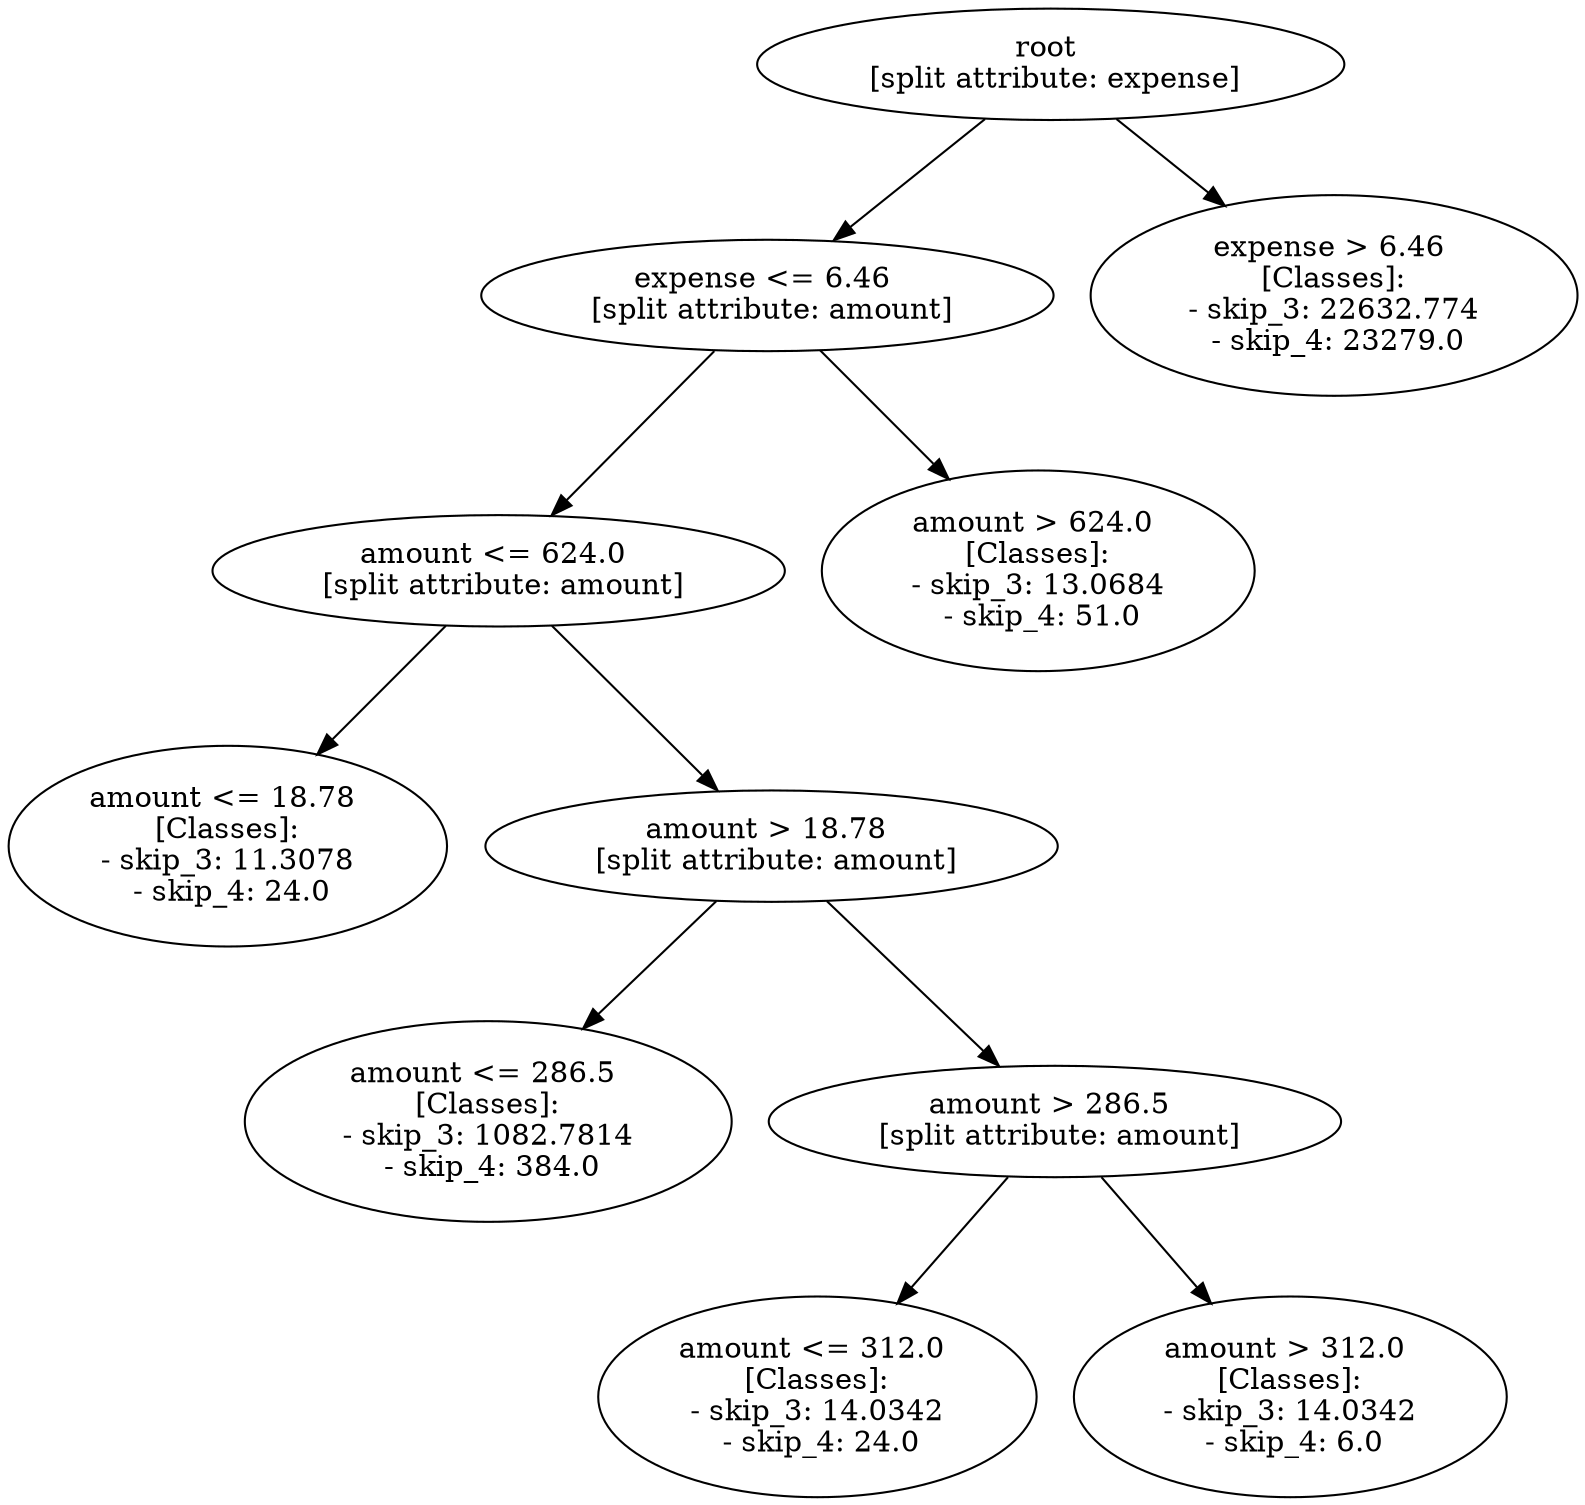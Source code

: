 // Road_Traffic_Fine_Management_Process-p_3-1
digraph "Road_Traffic_Fine_Management_Process-p_3-1" {
	"0a3d8e9b-2a14-48ca-b9c8-09dab4a4b15d" [label="root 
 [split attribute: expense]"]
	"dd15c913-e955-49e6-962c-61a434c1d348" [label="expense <= 6.46 
 [split attribute: amount]"]
	"0a3d8e9b-2a14-48ca-b9c8-09dab4a4b15d" -> "dd15c913-e955-49e6-962c-61a434c1d348"
	"b0b6acc5-65b7-40ba-a405-e90a2081c341" [label="amount <= 624.0 
 [split attribute: amount]"]
	"dd15c913-e955-49e6-962c-61a434c1d348" -> "b0b6acc5-65b7-40ba-a405-e90a2081c341"
	"b166e45f-b6ce-4b49-82cd-f325f220619a" [label="amount <= 18.78 
 [Classes]: 
 - skip_3: 11.3078 
 - skip_4: 24.0"]
	"b0b6acc5-65b7-40ba-a405-e90a2081c341" -> "b166e45f-b6ce-4b49-82cd-f325f220619a"
	"caf9f01a-a200-41b3-b9f7-a161048205f0" [label="amount > 18.78 
 [split attribute: amount]"]
	"b0b6acc5-65b7-40ba-a405-e90a2081c341" -> "caf9f01a-a200-41b3-b9f7-a161048205f0"
	"cbcc3842-4744-4546-a297-1a05e7f825a5" [label="amount <= 286.5 
 [Classes]: 
 - skip_3: 1082.7814 
 - skip_4: 384.0"]
	"caf9f01a-a200-41b3-b9f7-a161048205f0" -> "cbcc3842-4744-4546-a297-1a05e7f825a5"
	"1608b158-f65c-4c22-9bf2-acfc773b7423" [label="amount > 286.5 
 [split attribute: amount]"]
	"caf9f01a-a200-41b3-b9f7-a161048205f0" -> "1608b158-f65c-4c22-9bf2-acfc773b7423"
	"6aaaa549-92d5-42a9-bdab-7620866ecab1" [label="amount <= 312.0 
 [Classes]: 
 - skip_3: 14.0342 
 - skip_4: 24.0"]
	"1608b158-f65c-4c22-9bf2-acfc773b7423" -> "6aaaa549-92d5-42a9-bdab-7620866ecab1"
	"7f956f0b-16da-4c3d-b291-79fdf4dea677" [label="amount > 312.0 
 [Classes]: 
 - skip_3: 14.0342 
 - skip_4: 6.0"]
	"1608b158-f65c-4c22-9bf2-acfc773b7423" -> "7f956f0b-16da-4c3d-b291-79fdf4dea677"
	"40fe78fe-a1da-4fed-897b-f97b2570505d" [label="amount > 624.0 
 [Classes]: 
 - skip_3: 13.0684 
 - skip_4: 51.0"]
	"dd15c913-e955-49e6-962c-61a434c1d348" -> "40fe78fe-a1da-4fed-897b-f97b2570505d"
	"fa4a3463-dc6b-450e-b815-67c5d9404ee0" [label="expense > 6.46 
 [Classes]: 
 - skip_3: 22632.774 
 - skip_4: 23279.0"]
	"0a3d8e9b-2a14-48ca-b9c8-09dab4a4b15d" -> "fa4a3463-dc6b-450e-b815-67c5d9404ee0"
}
